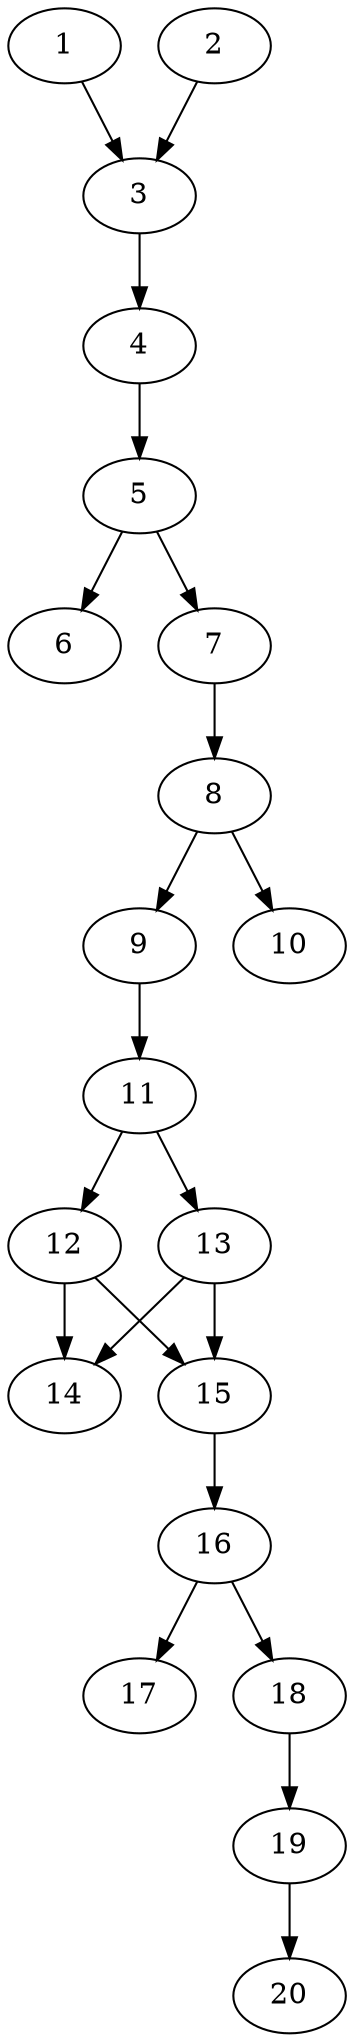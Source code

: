 // DAG automatically generated by daggen at Thu Oct  3 13:58:43 2019
// ./daggen --dot -n 20 --ccr 0.3 --fat 0.3 --regular 0.9 --density 0.6 --mindata 5242880 --maxdata 52428800 
digraph G {
  1 [size="86128640", alpha="0.09", expect_size="25838592"] 
  1 -> 3 [size ="25838592"]
  2 [size="40741547", alpha="0.03", expect_size="12222464"] 
  2 -> 3 [size ="12222464"]
  3 [size="41403733", alpha="0.03", expect_size="12421120"] 
  3 -> 4 [size ="12421120"]
  4 [size="78202880", alpha="0.01", expect_size="23460864"] 
  4 -> 5 [size ="23460864"]
  5 [size="22360747", alpha="0.12", expect_size="6708224"] 
  5 -> 6 [size ="6708224"]
  5 -> 7 [size ="6708224"]
  6 [size="153094827", alpha="0.03", expect_size="45928448"] 
  7 [size="168372907", alpha="0.04", expect_size="50511872"] 
  7 -> 8 [size ="50511872"]
  8 [size="125532160", alpha="0.18", expect_size="37659648"] 
  8 -> 9 [size ="37659648"]
  8 -> 10 [size ="37659648"]
  9 [size="162372267", alpha="0.09", expect_size="48711680"] 
  9 -> 11 [size ="48711680"]
  10 [size="56944640", alpha="0.09", expect_size="17083392"] 
  11 [size="124907520", alpha="0.03", expect_size="37472256"] 
  11 -> 12 [size ="37472256"]
  11 -> 13 [size ="37472256"]
  12 [size="39864320", alpha="0.19", expect_size="11959296"] 
  12 -> 14 [size ="11959296"]
  12 -> 15 [size ="11959296"]
  13 [size="65675947", alpha="0.01", expect_size="19702784"] 
  13 -> 14 [size ="19702784"]
  13 -> 15 [size ="19702784"]
  14 [size="86719147", alpha="0.19", expect_size="26015744"] 
  15 [size="96740693", alpha="0.03", expect_size="29022208"] 
  15 -> 16 [size ="29022208"]
  16 [size="37324800", alpha="0.02", expect_size="11197440"] 
  16 -> 17 [size ="11197440"]
  16 -> 18 [size ="11197440"]
  17 [size="58453333", alpha="0.05", expect_size="17536000"] 
  18 [size="88562347", alpha="0.18", expect_size="26568704"] 
  18 -> 19 [size ="26568704"]
  19 [size="70103040", alpha="0.11", expect_size="21030912"] 
  19 -> 20 [size ="21030912"]
  20 [size="137379840", alpha="0.19", expect_size="41213952"] 
}
